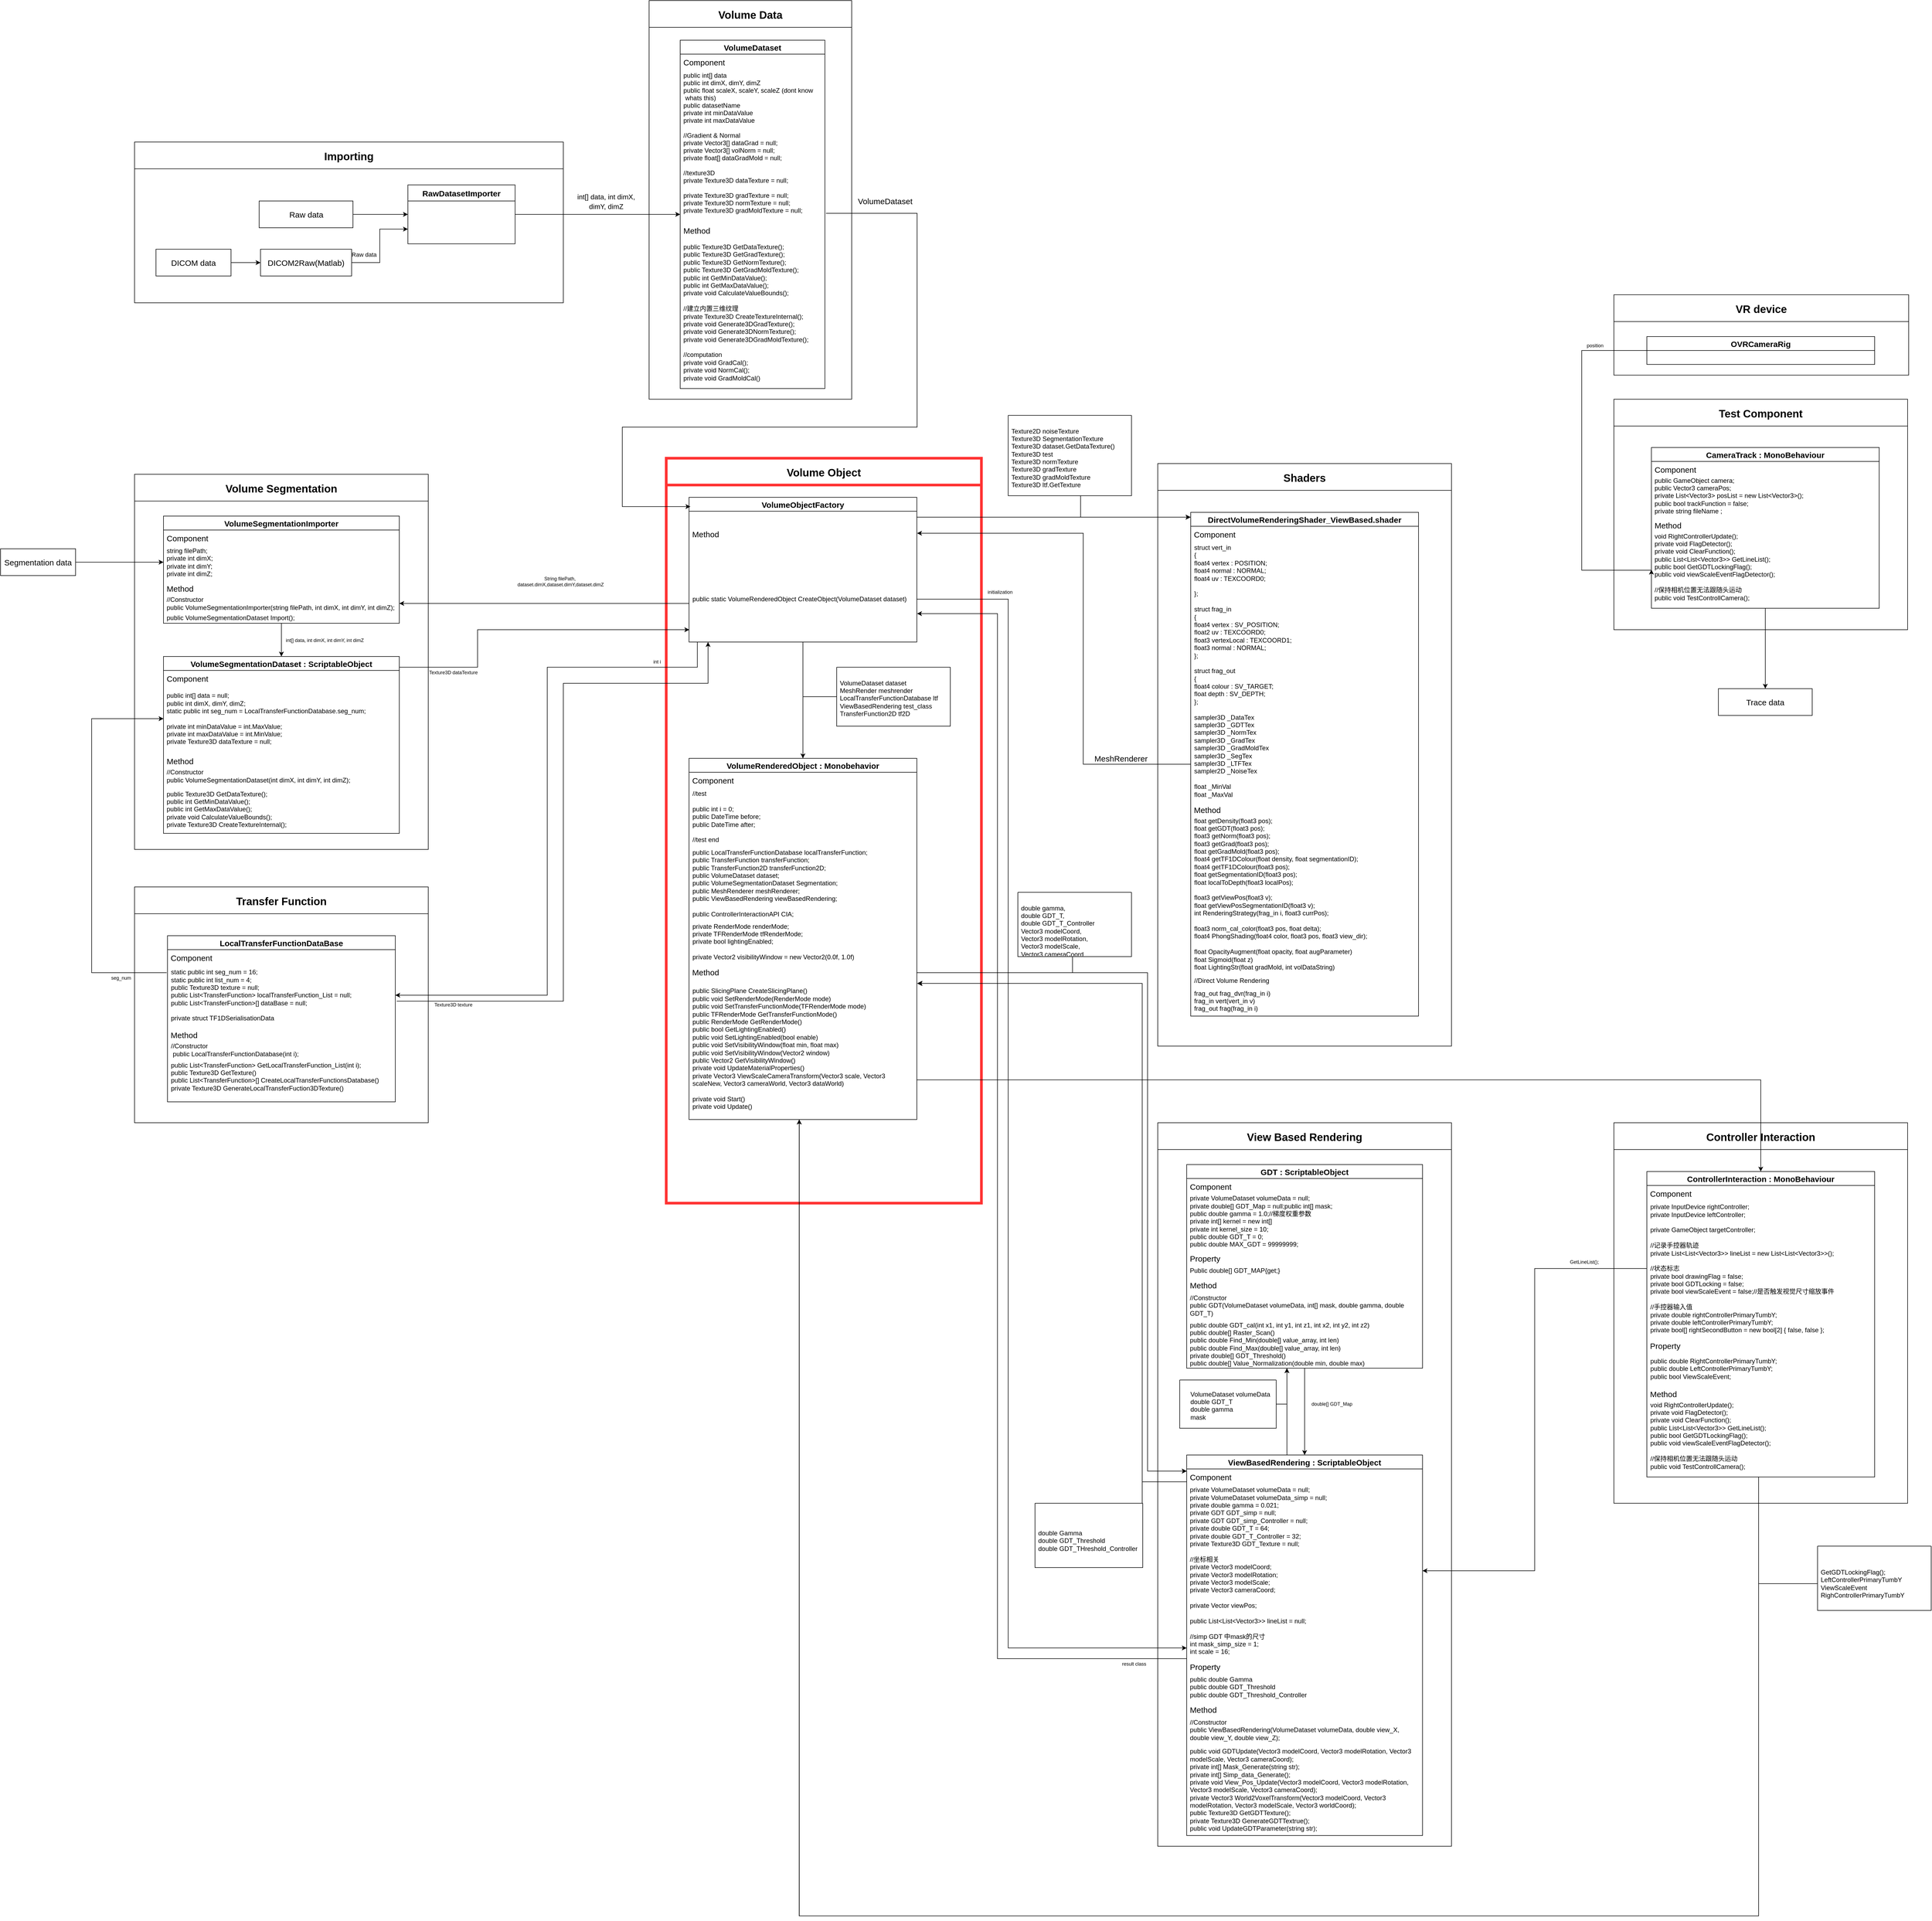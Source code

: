 <mxfile version="14.6.13" type="device"><diagram id="Kv6NbV7-FxEJukGTov97" name="第 1 页"><mxGraphModel dx="1318" dy="1386" grid="1" gridSize="10" guides="1" tooltips="1" connect="1" arrows="1" fold="1" page="0" pageScale="1" pageWidth="1169" pageHeight="1654" math="0" shadow="0"><root><mxCell id="0"/><mxCell id="1" parent="0"/><mxCell id="-_LZ_Ao3oF7oEZZMDfFb-31" style="edgeStyle=orthogonalEdgeStyle;rounded=0;orthogonalLoop=1;jettySize=auto;html=1;exitX=1;exitY=0.5;exitDx=0;exitDy=0;entryX=0;entryY=0.5;entryDx=0;entryDy=0;fontSize=15;" parent="1" source="-_LZ_Ao3oF7oEZZMDfFb-6" target="-_LZ_Ao3oF7oEZZMDfFb-16" edge="1"><mxGeometry relative="1" as="geometry"/></mxCell><mxCell id="-_LZ_Ao3oF7oEZZMDfFb-6" value="RawDatasetImporter" style="swimlane;fontSize=15;startSize=30;" parent="1" vertex="1"><mxGeometry x="1250" y="100" width="200" height="110" as="geometry"><mxRectangle x="1330" y="310" width="180" height="30" as="alternateBounds"/></mxGeometry></mxCell><mxCell id="-_LZ_Ao3oF7oEZZMDfFb-8" style="edgeStyle=orthogonalEdgeStyle;rounded=0;orthogonalLoop=1;jettySize=auto;html=1;entryX=0;entryY=0.75;entryDx=0;entryDy=0;fontSize=15;" parent="1" source="-_LZ_Ao3oF7oEZZMDfFb-7" target="-_LZ_Ao3oF7oEZZMDfFb-6" edge="1"><mxGeometry relative="1" as="geometry"/></mxCell><mxCell id="-_LZ_Ao3oF7oEZZMDfFb-14" value="Raw data" style="edgeLabel;html=1;align=center;verticalAlign=middle;resizable=0;points=[];fontSize=11;" parent="-_LZ_Ao3oF7oEZZMDfFb-8" vertex="1" connectable="0"><mxGeometry x="-0.545" y="-1" relative="1" as="geometry"><mxPoint x="-15" y="-16" as="offset"/></mxGeometry></mxCell><mxCell id="-_LZ_Ao3oF7oEZZMDfFb-7" value="DICOM2Raw(Matlab)" style="rounded=0;whiteSpace=wrap;html=1;fontSize=15;" parent="1" vertex="1"><mxGeometry x="975" y="220" width="170" height="50" as="geometry"/></mxCell><mxCell id="-_LZ_Ao3oF7oEZZMDfFb-10" style="edgeStyle=orthogonalEdgeStyle;rounded=0;orthogonalLoop=1;jettySize=auto;html=1;entryX=0;entryY=0.5;entryDx=0;entryDy=0;fontSize=15;" parent="1" source="-_LZ_Ao3oF7oEZZMDfFb-9" target="-_LZ_Ao3oF7oEZZMDfFb-6" edge="1"><mxGeometry relative="1" as="geometry"/></mxCell><mxCell id="-_LZ_Ao3oF7oEZZMDfFb-12" style="edgeStyle=orthogonalEdgeStyle;rounded=0;orthogonalLoop=1;jettySize=auto;html=1;entryX=0;entryY=0.5;entryDx=0;entryDy=0;fontSize=15;" parent="1" source="-_LZ_Ao3oF7oEZZMDfFb-11" target="-_LZ_Ao3oF7oEZZMDfFb-7" edge="1"><mxGeometry relative="1" as="geometry"/></mxCell><mxCell id="-_LZ_Ao3oF7oEZZMDfFb-11" value="DICOM data" style="rounded=0;whiteSpace=wrap;html=1;fontSize=15;" parent="1" vertex="1"><mxGeometry x="780" y="220" width="140" height="50" as="geometry"/></mxCell><mxCell id="-_LZ_Ao3oF7oEZZMDfFb-15" value="Importing" style="swimlane;fontSize=20;startSize=50;" parent="1" vertex="1"><mxGeometry x="740" y="20" width="800" height="300" as="geometry"/></mxCell><mxCell id="-_LZ_Ao3oF7oEZZMDfFb-9" value="Raw data" style="rounded=0;whiteSpace=wrap;html=1;fontSize=15;" parent="-_LZ_Ao3oF7oEZZMDfFb-15" vertex="1"><mxGeometry x="232.5" y="110" width="175" height="50" as="geometry"/></mxCell><mxCell id="-_LZ_Ao3oF7oEZZMDfFb-33" value="Volume Data" style="swimlane;fontSize=20;startSize=50;" parent="1" vertex="1"><mxGeometry x="1700" y="-244" width="378" height="744" as="geometry"><mxRectangle x="1732" y="170" width="150" height="50" as="alternateBounds"/></mxGeometry></mxCell><object label="VolumeDataset" aaa="aa" id="-_LZ_Ao3oF7oEZZMDfFb-16"><mxCell style="swimlane;fontStyle=1;childLayout=stackLayout;horizontal=1;startSize=26;horizontalStack=0;resizeParent=1;resizeParentMax=0;resizeLast=0;collapsible=1;marginBottom=0;fontSize=15;" parent="-_LZ_Ao3oF7oEZZMDfFb-33" vertex="1"><mxGeometry x="58" y="74" width="270" height="650" as="geometry"><mxRectangle x="1760" y="245" width="140" height="30" as="alternateBounds"/></mxGeometry></mxCell></object><mxCell id="-_LZ_Ao3oF7oEZZMDfFb-25" value="Component" style="text;strokeColor=none;fillColor=none;align=left;verticalAlign=top;spacingLeft=4;spacingRight=4;overflow=hidden;rotatable=0;points=[[0,0.5],[1,0.5]];portConstraint=eastwest;fontSize=15;" parent="-_LZ_Ao3oF7oEZZMDfFb-16" vertex="1"><mxGeometry y="26" width="270" height="26" as="geometry"/></mxCell><mxCell id="-_LZ_Ao3oF7oEZZMDfFb-17" value="public int[] data&#10;public int dimX, dimY, dimZ&#10;public float scaleX, scaleY, scaleZ (dont know&#10; whats this)&#10;public datasetName&#10;private int minDataValue&#10;private int maxDataValue&#10;&#10;//Gradient &amp; Normal&#10;private Vector3[] dataGrad = null;&#10;private Vector3[] volNorm = null;&#10;private float[] dataGradMold = null;&#10;&#10;//texture3D&#10;private Texture3D dataTexture = null;&#10;&#10;private Texture3D gradTexture = null;&#10;private Texture3D normTexture = null;&#10;private Texture3D gradMoldTexture = null;&#10;&#10;&#10;&#10;" style="text;strokeColor=none;fillColor=none;align=left;verticalAlign=top;spacingLeft=4;spacingRight=4;overflow=hidden;rotatable=0;points=[[0,0.5],[1,0.5]];portConstraint=eastwest;" parent="-_LZ_Ao3oF7oEZZMDfFb-16" vertex="1"><mxGeometry y="52" width="270" height="288" as="geometry"/></mxCell><mxCell id="he1mCKCcfIRSnZaiGom6-1" value="Method" style="text;strokeColor=none;fillColor=none;align=left;verticalAlign=top;spacingLeft=4;spacingRight=4;overflow=hidden;rotatable=0;points=[[0,0.5],[1,0.5]];portConstraint=eastwest;fontSize=15;" parent="-_LZ_Ao3oF7oEZZMDfFb-16" vertex="1"><mxGeometry y="340" width="270" height="26" as="geometry"/></mxCell><mxCell id="he1mCKCcfIRSnZaiGom6-2" value="public Texture3D GetDataTexture();&#10;public Texture3D GetGradTexture();&#10;public Texture3D GetNormTexture();&#10;public Texture3D GetGradMoldTexture();&#10;public int GetMinDataValue();&#10;public int GetMaxDataValue();&#10;private void CalculateValueBounds();&#10;&#10;//建立内置三维纹理&#10;private Texture3D CreateTextureInternal();&#10;private void Generate3DGradTexture();&#10;private void Generate3DNormTexture();&#10;private void Generate3DGradMoldTexture();&#10;&#10;//computation&#10;private void GradCal();&#10;private void NormCal();&#10;private void GradMoldCal()" style="text;strokeColor=none;fillColor=none;align=left;verticalAlign=middle;spacingLeft=4;spacingRight=4;overflow=hidden;rotatable=0;points=[[0,0.5],[1,0.5]];portConstraint=eastwest;whiteSpace=wrap;" parent="-_LZ_Ao3oF7oEZZMDfFb-16" vertex="1"><mxGeometry y="366" width="270" height="284" as="geometry"/></mxCell><mxCell id="-_LZ_Ao3oF7oEZZMDfFb-45" value="Volume Object" style="swimlane;fontSize=20;startSize=50;strokeColor=#FF3333;strokeWidth=5;" parent="1" vertex="1"><mxGeometry x="1732" y="610" width="588" height="1390" as="geometry"><mxRectangle x="1732" y="170" width="150" height="50" as="alternateBounds"/></mxGeometry></mxCell><mxCell id="-_LZ_Ao3oF7oEZZMDfFb-71" style="edgeStyle=orthogonalEdgeStyle;rounded=0;orthogonalLoop=1;jettySize=auto;html=1;entryX=0.5;entryY=0;entryDx=0;entryDy=0;fontSize=15;" parent="-_LZ_Ao3oF7oEZZMDfFb-45" source="-_LZ_Ao3oF7oEZZMDfFb-46" target="-_LZ_Ao3oF7oEZZMDfFb-59" edge="1"><mxGeometry relative="1" as="geometry"/></mxCell><object label="VolumeObjectFactory" aaa="aa" id="-_LZ_Ao3oF7oEZZMDfFb-46"><mxCell style="swimlane;fontStyle=1;childLayout=stackLayout;horizontal=1;startSize=26;horizontalStack=0;resizeParent=1;resizeParentMax=0;resizeLast=0;collapsible=1;marginBottom=0;fontSize=15;" parent="-_LZ_Ao3oF7oEZZMDfFb-45" vertex="1"><mxGeometry x="42.5" y="73" width="425" height="270" as="geometry"><mxRectangle x="30" y="73" width="290" height="30" as="alternateBounds"/></mxGeometry></mxCell></object><mxCell id="-_LZ_Ao3oF7oEZZMDfFb-47" value="Method" style="text;strokeColor=none;fillColor=none;align=left;verticalAlign=middle;spacingLeft=4;spacingRight=4;overflow=hidden;rotatable=0;points=[[0,0.5],[1,0.5]];portConstraint=eastwest;fontSize=15;" parent="-_LZ_Ao3oF7oEZZMDfFb-46" vertex="1"><mxGeometry y="26" width="425" height="84" as="geometry"/></mxCell><mxCell id="-_LZ_Ao3oF7oEZZMDfFb-48" value="public static VolumeRenderedObject CreateObject(VolumeDataset dataset)" style="text;strokeColor=none;fillColor=none;align=left;verticalAlign=middle;spacingLeft=4;spacingRight=4;overflow=hidden;rotatable=0;points=[[0,0.5],[1,0.5]];portConstraint=eastwest;whiteSpace=wrap;" parent="-_LZ_Ao3oF7oEZZMDfFb-46" vertex="1"><mxGeometry y="110" width="425" height="160" as="geometry"/></mxCell><object label="VolumeRenderedObject : Monobehavior" aaa="aa" id="-_LZ_Ao3oF7oEZZMDfFb-59"><mxCell style="swimlane;fontStyle=1;childLayout=stackLayout;horizontal=1;startSize=26;horizontalStack=0;resizeParent=1;resizeParentMax=0;resizeLast=0;collapsible=1;marginBottom=0;fontSize=15;" parent="-_LZ_Ao3oF7oEZZMDfFb-45" vertex="1"><mxGeometry x="42.5" y="560" width="425" height="674" as="geometry"><mxRectangle x="35" y="290" width="281" height="30" as="alternateBounds"/></mxGeometry></mxCell></object><mxCell id="-_LZ_Ao3oF7oEZZMDfFb-63" value="Component" style="text;strokeColor=none;fillColor=none;align=left;verticalAlign=top;spacingLeft=4;spacingRight=4;overflow=hidden;rotatable=0;points=[[0,0.5],[1,0.5]];portConstraint=eastwest;fontSize=15;" parent="-_LZ_Ao3oF7oEZZMDfFb-59" vertex="1"><mxGeometry y="26" width="425" height="26" as="geometry"/></mxCell><mxCell id="-_LZ_Ao3oF7oEZZMDfFb-64" value="//test" style="text;strokeColor=none;fillColor=none;align=left;verticalAlign=middle;spacingLeft=4;spacingRight=4;overflow=hidden;rotatable=0;points=[[0,0.5],[1,0.5]];portConstraint=eastwest;whiteSpace=wrap;" parent="-_LZ_Ao3oF7oEZZMDfFb-59" vertex="1"><mxGeometry y="52" width="425" height="28" as="geometry"/></mxCell><mxCell id="-_LZ_Ao3oF7oEZZMDfFb-65" value="public int i = 0;&#10;public DateTime before;&#10;public DateTime after;" style="text;strokeColor=none;fillColor=none;align=left;verticalAlign=middle;spacingLeft=4;spacingRight=4;overflow=hidden;rotatable=0;points=[[0,0.5],[1,0.5]];portConstraint=eastwest;whiteSpace=wrap;" parent="-_LZ_Ao3oF7oEZZMDfFb-59" vertex="1"><mxGeometry y="80" width="425" height="58" as="geometry"/></mxCell><mxCell id="-_LZ_Ao3oF7oEZZMDfFb-66" value="//test end" style="text;strokeColor=none;fillColor=none;align=left;verticalAlign=middle;spacingLeft=4;spacingRight=4;overflow=hidden;rotatable=0;points=[[0,0.5],[1,0.5]];portConstraint=eastwest;whiteSpace=wrap;" parent="-_LZ_Ao3oF7oEZZMDfFb-59" vertex="1"><mxGeometry y="138" width="425" height="28" as="geometry"/></mxCell><mxCell id="-_LZ_Ao3oF7oEZZMDfFb-67" value="public LocalTransferFunctionDatabase localTransferFunction;&#10;public TransferFunction transferFunction;&#10;public TransferFunction2D transferFunction2D;&#10;public VolumeDataset dataset;&#10;public VolumeSegmentationDataset Segmentation;&#10;public MeshRenderer meshRenderer;&#10;public ViewBasedRendering viewBasedRendering;&#10;&#10;public ControllerInteractionAPI CIA;" style="text;strokeColor=none;fillColor=none;align=left;verticalAlign=middle;spacingLeft=4;spacingRight=4;overflow=hidden;rotatable=0;points=[[0,0.5],[1,0.5]];portConstraint=eastwest;whiteSpace=wrap;" parent="-_LZ_Ao3oF7oEZZMDfFb-59" vertex="1"><mxGeometry y="166" width="425" height="134" as="geometry"/></mxCell><mxCell id="-_LZ_Ao3oF7oEZZMDfFb-70" value="private RenderMode renderMode;&#10;private TFRenderMode tfRenderMode;&#10;private bool lightingEnabled;&#10;&#10;private Vector2 visibilityWindow = new Vector2(0.0f, 1.0f)" style="text;strokeColor=none;fillColor=none;align=left;verticalAlign=middle;spacingLeft=4;spacingRight=4;overflow=hidden;rotatable=0;points=[[0,0.5],[1,0.5]];portConstraint=eastwest;whiteSpace=wrap;" parent="-_LZ_Ao3oF7oEZZMDfFb-59" vertex="1"><mxGeometry y="300" width="425" height="84" as="geometry"/></mxCell><mxCell id="-_LZ_Ao3oF7oEZZMDfFb-60" value="Method" style="text;strokeColor=none;fillColor=none;align=left;verticalAlign=top;spacingLeft=4;spacingRight=4;overflow=hidden;rotatable=0;points=[[0,0.5],[1,0.5]];portConstraint=eastwest;fontSize=15;" parent="-_LZ_Ao3oF7oEZZMDfFb-59" vertex="1"><mxGeometry y="384" width="425" height="26" as="geometry"/></mxCell><mxCell id="-_LZ_Ao3oF7oEZZMDfFb-61" value="public SlicingPlane CreateSlicingPlane()&#10;public void SetRenderMode(RenderMode mode)&#10;public void SetTransferFunctionMode(TFRenderMode mode)&#10;public TFRenderMode GetTransferFunctionMode()&#10;public RenderMode GetRenderMode()&#10;public bool GetLightingEnabled()&#10;public void SetLightingEnabled(bool enable)&#10;public void SetVisibilityWindow(float min, float max)&#10;public void SetVisibilityWindow(Vector2 window)&#10;public Vector2 GetVisibilityWindow()&#10;private void UpdateMaterialProperties()&#10;private Vector3 ViewScaleCameraTransform(Vector3 scale, Vector3 scaleNew, Vector3 cameraWorld, Vector3 dataWorld)&#10;&#10;private void Start()&#10;private void Update()" style="text;strokeColor=none;fillColor=none;align=left;verticalAlign=middle;spacingLeft=4;spacingRight=4;overflow=hidden;rotatable=0;points=[[0,0.5],[1,0.5]];portConstraint=eastwest;whiteSpace=wrap;" parent="-_LZ_Ao3oF7oEZZMDfFb-59" vertex="1"><mxGeometry y="410" width="425" height="264" as="geometry"/></mxCell><mxCell id="-_LZ_Ao3oF7oEZZMDfFb-79" style="edgeStyle=orthogonalEdgeStyle;rounded=0;orthogonalLoop=1;jettySize=auto;html=1;exitX=0;exitY=0.5;exitDx=0;exitDy=0;entryX=0.5;entryY=0;entryDx=0;entryDy=0;fontSize=15;endArrow=none;endFill=0;" parent="-_LZ_Ao3oF7oEZZMDfFb-45" source="-_LZ_Ao3oF7oEZZMDfFb-78" target="-_LZ_Ao3oF7oEZZMDfFb-59" edge="1"><mxGeometry relative="1" as="geometry"/></mxCell><mxCell id="-_LZ_Ao3oF7oEZZMDfFb-78" value="" style="swimlane;startSize=0;fontSize=15;html=0;" parent="-_LZ_Ao3oF7oEZZMDfFb-45" vertex="1"><mxGeometry x="318" y="390" width="212" height="110" as="geometry"><mxRectangle x="318" y="250" width="50" height="40" as="alternateBounds"/></mxGeometry></mxCell><mxCell id="-_LZ_Ao3oF7oEZZMDfFb-80" value="VolumeDataset dataset&#10;MeshRender meshrender&#10;LocalTransferFunctionDatabase ltf&#10;ViewBasedRendering test_class&#10;TransferFunction2D tf2D&#10;" style="text;strokeColor=none;fillColor=none;align=left;verticalAlign=middle;spacingLeft=4;spacingRight=4;overflow=hidden;rotatable=0;points=[[0,0.5],[1,0.5]];portConstraint=eastwest;whiteSpace=wrap;" parent="-_LZ_Ao3oF7oEZZMDfFb-78" vertex="1"><mxGeometry y="20" width="400" height="80" as="geometry"/></mxCell><mxCell id="-_LZ_Ao3oF7oEZZMDfFb-56" value="&lt;font style=&quot;font-size: 13px&quot;&gt;int[] data, int dimX, dimY, dimZ&lt;/font&gt;" style="text;html=1;strokeColor=none;fillColor=none;align=center;verticalAlign=middle;whiteSpace=wrap;rounded=0;fontSize=15;" parent="1" vertex="1"><mxGeometry x="1550" y="120" width="140" height="20" as="geometry"/></mxCell><mxCell id="-_LZ_Ao3oF7oEZZMDfFb-57" style="edgeStyle=orthogonalEdgeStyle;rounded=0;orthogonalLoop=1;jettySize=auto;html=1;exitX=1;exitY=0.5;exitDx=0;exitDy=0;entryX=0.006;entryY=0.064;entryDx=0;entryDy=0;fontSize=15;entryPerimeter=0;" parent="1" target="-_LZ_Ao3oF7oEZZMDfFb-46" edge="1"><mxGeometry relative="1" as="geometry"><Array as="points"><mxPoint x="2200" y="153"/><mxPoint x="2200" y="552"/><mxPoint x="1650" y="552"/><mxPoint x="1650" y="700"/></Array><mxPoint x="2030" y="153" as="sourcePoint"/></mxGeometry></mxCell><mxCell id="-_LZ_Ao3oF7oEZZMDfFb-58" value="VolumeDataset" style="edgeLabel;html=1;align=center;verticalAlign=middle;resizable=0;points=[];fontSize=15;" parent="-_LZ_Ao3oF7oEZZMDfFb-57" vertex="1" connectable="0"><mxGeometry x="-0.855" y="-5" relative="1" as="geometry"><mxPoint x="9" y="-28" as="offset"/></mxGeometry></mxCell><mxCell id="-_LZ_Ao3oF7oEZZMDfFb-100" value="Shaders" style="swimlane;fontSize=20;startSize=50;" parent="1" vertex="1"><mxGeometry x="2649" y="620" width="548" height="1087" as="geometry"><mxRectangle x="1732" y="170" width="150" height="50" as="alternateBounds"/></mxGeometry></mxCell><object label="DirectVolumeRenderingShader_ViewBased.shader" aaa="aa" id="-_LZ_Ao3oF7oEZZMDfFb-105"><mxCell style="swimlane;fontStyle=1;childLayout=stackLayout;horizontal=1;startSize=26;horizontalStack=0;resizeParent=1;resizeParentMax=0;resizeLast=0;collapsible=1;marginBottom=0;fontSize=15;" parent="-_LZ_Ao3oF7oEZZMDfFb-100" vertex="1"><mxGeometry x="61.5" y="91" width="425" height="940" as="geometry"><mxRectangle x="35" y="290" width="281" height="30" as="alternateBounds"/></mxGeometry></mxCell></object><mxCell id="-_LZ_Ao3oF7oEZZMDfFb-106" value="Component" style="text;strokeColor=none;fillColor=none;align=left;verticalAlign=top;spacingLeft=4;spacingRight=4;overflow=hidden;rotatable=0;points=[[0,0.5],[1,0.5]];portConstraint=eastwest;fontSize=15;" parent="-_LZ_Ao3oF7oEZZMDfFb-105" vertex="1"><mxGeometry y="26" width="425" height="26" as="geometry"/></mxCell><mxCell id="-_LZ_Ao3oF7oEZZMDfFb-108" value="struct vert_in&#10;&#9;&#9;&#9;{&#10;&#9;&#9;&#9;&#9;float4 vertex : POSITION;&#10;&#9;&#9;&#9;&#9;float4 normal : NORMAL;&#10;&#9;&#9;&#9;&#9;float4 uv : TEXCOORD0;&#10;&#9;&#9;&#9;&#9;&#10;&#9;&#9;&#9;};&#10;&#10;&#9;&#9;&#9;struct frag_in&#10;&#9;&#9;&#9;{&#10;&#9;&#9;&#9;&#9;float4 vertex : SV_POSITION;&#10;&#9;&#9;&#9;&#9;float2 uv : TEXCOORD0;&#10;&#9;&#9;&#9;&#9;float3 vertexLocal : TEXCOORD1;&#10;&#9;&#9;&#9;&#9;float3 normal : NORMAL;&#10;&#9;&#9;&#9;};&#10;&#10;&#9;&#9;&#9;struct frag_out&#10;&#9;&#9;&#9;{&#10;&#9;&#9;&#9;&#9;float4 colour : SV_TARGET;&#10;&#9;&#9;&#9;&#9;float depth : SV_DEPTH;&#10;&#9;&#9;&#9;};&#10;&#10;sampler3D _DataTex&#10;sampler3D _GDTTex&#10;sampler3D _NormTex&#10;sampler3D _GradTex&#10;sampler3D _GradMoldTex&#10;sampler3D _SegTex&#10;sampler3D _LTFTex&#10;sampler2D _NoiseTex&#10;&#10;float _MinVal&#10;float _MaxVal" style="text;strokeColor=none;fillColor=none;align=left;verticalAlign=middle;spacingLeft=4;spacingRight=4;overflow=hidden;rotatable=0;points=[[0,0.5],[1,0.5]];portConstraint=eastwest;whiteSpace=wrap;" parent="-_LZ_Ao3oF7oEZZMDfFb-105" vertex="1"><mxGeometry y="52" width="425" height="488" as="geometry"/></mxCell><mxCell id="-_LZ_Ao3oF7oEZZMDfFb-114" value="Method" style="text;strokeColor=none;fillColor=none;align=left;verticalAlign=top;spacingLeft=4;spacingRight=4;overflow=hidden;rotatable=0;points=[[0,0.5],[1,0.5]];portConstraint=eastwest;fontSize=15;" parent="-_LZ_Ao3oF7oEZZMDfFb-105" vertex="1"><mxGeometry y="540" width="425" height="26" as="geometry"/></mxCell><mxCell id="-_LZ_Ao3oF7oEZZMDfFb-115" value="float getDensity(float3 pos);&#10;&#9;&#9;&#9;float getGDT(float3 pos);&#10;&#9;&#9;&#9;float3 getNorm(float3 pos);&#10;&#9;&#9;&#9;float3 getGrad(float3 pos);&#10;&#9;&#9;&#9;float getGradMold(float3 pos);&#10;&#9;&#9;&#9;float4 getTF1DColour(float density, float segmentationID);&#10;&#9;&#9;&#9;float4 getTF1DColour(float3 pos);&#10;&#9;&#9;&#9;float getSegmentationID(float3 pos);&#10;&#9;&#9;&#9;float localToDepth(float3 localPos);&#10;&#10;float3 getViewPos(float3 v);&#10;&#9;&#9;&#9;float getViewPosSegmentationID(float3 v);&#10;&#9;&#9;&#9;int RenderingStrategy(frag_in i, float3 currPos);&#10;&#10;float3 norm_cal_color(float3 pos, float delta);&#10;&#9;&#9;&#9;float4 PhongShading(float4 color, float3 pos, float3 view_dir);&#10;&#10;float OpacityAugment(float opacity, float augParameter)&#10;float Sigmoid(float z)&#10;float LightingStr(float gradMold, int volDataString)&#10;&#10;" style="text;strokeColor=none;fillColor=none;align=left;verticalAlign=middle;spacingLeft=4;spacingRight=4;overflow=hidden;rotatable=0;points=[[0,0.5],[1,0.5]];portConstraint=eastwest;whiteSpace=wrap;" parent="-_LZ_Ao3oF7oEZZMDfFb-105" vertex="1"><mxGeometry y="566" width="425" height="294" as="geometry"/></mxCell><mxCell id="-_LZ_Ao3oF7oEZZMDfFb-119" value="//Direct Volume Rendering" style="text;strokeColor=none;fillColor=none;align=left;verticalAlign=middle;spacingLeft=4;spacingRight=4;overflow=hidden;rotatable=0;points=[[0,0.5],[1,0.5]];portConstraint=eastwest;whiteSpace=wrap;" parent="-_LZ_Ao3oF7oEZZMDfFb-105" vertex="1"><mxGeometry y="860" width="425" height="28" as="geometry"/></mxCell><mxCell id="-_LZ_Ao3oF7oEZZMDfFb-121" value="frag_out frag_dvr(frag_in i)&#10;frag_in vert(vert_in v)&#10;frag_out frag(frag_in i)&#10;" style="text;strokeColor=none;fillColor=none;align=left;verticalAlign=middle;spacingLeft=4;spacingRight=4;overflow=hidden;rotatable=0;points=[[0,0.5],[1,0.5]];portConstraint=eastwest;whiteSpace=wrap;" parent="-_LZ_Ao3oF7oEZZMDfFb-105" vertex="1"><mxGeometry y="888" width="425" height="52" as="geometry"/></mxCell><mxCell id="-_LZ_Ao3oF7oEZZMDfFb-124" style="edgeStyle=orthogonalEdgeStyle;rounded=0;orthogonalLoop=1;jettySize=auto;html=1;exitX=1;exitY=0.5;exitDx=0;exitDy=0;fontSize=15;endArrow=classic;endFill=1;" parent="1" source="-_LZ_Ao3oF7oEZZMDfFb-47" target="-_LZ_Ao3oF7oEZZMDfFb-105" edge="1"><mxGeometry relative="1" as="geometry"><Array as="points"><mxPoint x="2199" y="720"/></Array></mxGeometry></mxCell><mxCell id="-_LZ_Ao3oF7oEZZMDfFb-131" style="edgeStyle=orthogonalEdgeStyle;rounded=0;orthogonalLoop=1;jettySize=auto;html=1;exitX=0.5;exitY=1;exitDx=0;exitDy=0;fontSize=15;endArrow=classic;endFill=1;" parent="1" source="-_LZ_Ao3oF7oEZZMDfFb-125" edge="1"><mxGeometry relative="1" as="geometry"><mxPoint x="2710" y="720" as="targetPoint"/><Array as="points"><mxPoint x="2505" y="720"/></Array></mxGeometry></mxCell><mxCell id="-_LZ_Ao3oF7oEZZMDfFb-125" value="" style="swimlane;startSize=0;fontSize=15;html=0;" parent="1" vertex="1"><mxGeometry x="2370" y="530" width="230" height="150" as="geometry"><mxRectangle x="318" y="250" width="50" height="40" as="alternateBounds"/></mxGeometry></mxCell><mxCell id="-_LZ_Ao3oF7oEZZMDfFb-126" value="Texture2D noiseTexture&#10;Texture3D SegmentationTexture&#10;Texture3D dataset.GetDataTexture()&#10;Texture3D test&#10;Texture3D normTexture&#10;Texture3D gradTexture&#10;Texture3D gradMoldTexture&#10;Texture3D ltf.GetTexture&#10;" style="text;strokeColor=none;fillColor=none;align=left;verticalAlign=middle;spacingLeft=4;spacingRight=4;overflow=hidden;rotatable=0;points=[[0,0.5],[1,0.5]];portConstraint=eastwest;whiteSpace=wrap;" parent="-_LZ_Ao3oF7oEZZMDfFb-125" vertex="1"><mxGeometry y="20" width="230" height="120" as="geometry"/></mxCell><mxCell id="-_LZ_Ao3oF7oEZZMDfFb-132" style="edgeStyle=orthogonalEdgeStyle;rounded=0;orthogonalLoop=1;jettySize=auto;html=1;fontSize=15;endArrow=classic;endFill=1;" parent="1" source="-_LZ_Ao3oF7oEZZMDfFb-105" edge="1"><mxGeometry relative="1" as="geometry"><mxPoint x="2200" y="750" as="targetPoint"/><Array as="points"><mxPoint x="2510" y="1181"/><mxPoint x="2510" y="750"/><mxPoint x="2200" y="750"/></Array></mxGeometry></mxCell><mxCell id="-_LZ_Ao3oF7oEZZMDfFb-133" value="MeshRenderer" style="edgeLabel;html=1;align=center;verticalAlign=middle;resizable=0;points=[];fontSize=15;" parent="-_LZ_Ao3oF7oEZZMDfFb-132" vertex="1" connectable="0"><mxGeometry x="-0.702" y="-1" relative="1" as="geometry"><mxPoint x="10" y="-10" as="offset"/></mxGeometry></mxCell><mxCell id="-_LZ_Ao3oF7oEZZMDfFb-152" value="Volume Segmentation" style="swimlane;fontSize=20;startSize=50;" parent="1" vertex="1"><mxGeometry x="740" y="640" width="548" height="700" as="geometry"><mxRectangle x="1732" y="170" width="150" height="50" as="alternateBounds"/></mxGeometry></mxCell><mxCell id="-_LZ_Ao3oF7oEZZMDfFb-169" style="edgeStyle=orthogonalEdgeStyle;rounded=0;orthogonalLoop=1;jettySize=auto;html=1;entryX=0.5;entryY=0;entryDx=0;entryDy=0;fontSize=9;endArrow=classic;endFill=1;" parent="-_LZ_Ao3oF7oEZZMDfFb-152" source="-_LZ_Ao3oF7oEZZMDfFb-153" target="-_LZ_Ao3oF7oEZZMDfFb-160" edge="1"><mxGeometry relative="1" as="geometry"/></mxCell><object label="VolumeSegmentationImporter" aaa="aa" id="-_LZ_Ao3oF7oEZZMDfFb-153"><mxCell style="swimlane;fontStyle=1;childLayout=stackLayout;horizontal=1;startSize=26;horizontalStack=0;resizeParent=1;resizeParentMax=0;resizeLast=0;collapsible=1;marginBottom=0;fontSize=15;" parent="-_LZ_Ao3oF7oEZZMDfFb-152" vertex="1"><mxGeometry x="54" y="78" width="440" height="200" as="geometry"><mxRectangle x="35" y="290" width="281" height="30" as="alternateBounds"/></mxGeometry></mxCell></object><mxCell id="-_LZ_Ao3oF7oEZZMDfFb-154" value="Component" style="text;strokeColor=none;fillColor=none;align=left;verticalAlign=top;spacingLeft=4;spacingRight=4;overflow=hidden;rotatable=0;points=[[0,0.5],[1,0.5]];portConstraint=eastwest;fontSize=15;" parent="-_LZ_Ao3oF7oEZZMDfFb-153" vertex="1"><mxGeometry y="26" width="440" height="26" as="geometry"/></mxCell><mxCell id="-_LZ_Ao3oF7oEZZMDfFb-155" value="string filePath;&#10;private int dimX;&#10;private int dimY;&#10;private int dimZ;" style="text;strokeColor=none;fillColor=none;align=left;verticalAlign=middle;spacingLeft=4;spacingRight=4;overflow=hidden;rotatable=0;points=[[0,0.5],[1,0.5]];portConstraint=eastwest;whiteSpace=wrap;" parent="-_LZ_Ao3oF7oEZZMDfFb-153" vertex="1"><mxGeometry y="52" width="440" height="68" as="geometry"/></mxCell><mxCell id="-_LZ_Ao3oF7oEZZMDfFb-156" value="Method" style="text;strokeColor=none;fillColor=none;align=left;verticalAlign=top;spacingLeft=4;spacingRight=4;overflow=hidden;rotatable=0;points=[[0,0.5],[1,0.5]];portConstraint=eastwest;fontSize=15;" parent="-_LZ_Ao3oF7oEZZMDfFb-153" vertex="1"><mxGeometry y="120" width="440" height="26" as="geometry"/></mxCell><mxCell id="-_LZ_Ao3oF7oEZZMDfFb-157" value="//Constructor&#10;public VolumeSegmentationImporter(string filePath, int dimX, int dimY, int dimZ);" style="text;strokeColor=none;fillColor=none;align=left;verticalAlign=middle;spacingLeft=4;spacingRight=4;overflow=hidden;rotatable=0;points=[[0,0.5],[1,0.5]];portConstraint=eastwest;whiteSpace=wrap;" parent="-_LZ_Ao3oF7oEZZMDfFb-153" vertex="1"><mxGeometry y="146" width="440" height="34" as="geometry"/></mxCell><mxCell id="-_LZ_Ao3oF7oEZZMDfFb-159" value="public VolumeSegmentationDataset Import();" style="text;strokeColor=none;fillColor=none;align=left;verticalAlign=middle;spacingLeft=4;spacingRight=4;overflow=hidden;rotatable=0;points=[[0,0.5],[1,0.5]];portConstraint=eastwest;whiteSpace=wrap;" parent="-_LZ_Ao3oF7oEZZMDfFb-153" vertex="1"><mxGeometry y="180" width="440" height="20" as="geometry"/></mxCell><object label="VolumeSegmentationDataset : ScriptableObject" aaa="aa" id="-_LZ_Ao3oF7oEZZMDfFb-160"><mxCell style="swimlane;fontStyle=1;childLayout=stackLayout;horizontal=1;startSize=26;horizontalStack=0;resizeParent=1;resizeParentMax=0;resizeLast=0;collapsible=1;marginBottom=0;fontSize=15;" parent="-_LZ_Ao3oF7oEZZMDfFb-152" vertex="1"><mxGeometry x="54" y="340" width="440" height="330" as="geometry"><mxRectangle x="35" y="290" width="281" height="30" as="alternateBounds"/></mxGeometry></mxCell></object><mxCell id="-_LZ_Ao3oF7oEZZMDfFb-161" value="Component" style="text;strokeColor=none;fillColor=none;align=left;verticalAlign=top;spacingLeft=4;spacingRight=4;overflow=hidden;rotatable=0;points=[[0,0.5],[1,0.5]];portConstraint=eastwest;fontSize=15;" parent="-_LZ_Ao3oF7oEZZMDfFb-160" vertex="1"><mxGeometry y="26" width="440" height="26" as="geometry"/></mxCell><mxCell id="-_LZ_Ao3oF7oEZZMDfFb-162" value="public int[] data = null;&#10;public int dimX, dimY, dimZ;&#10;static public int seg_num = LocalTransferFunctionDatabase.seg_num;&#10;&#10;private int minDataValue = int.MaxValue;&#10;private int maxDataValue = int.MinValue;&#10;private Texture3D dataTexture = null;" style="text;strokeColor=none;fillColor=none;align=left;verticalAlign=middle;spacingLeft=4;spacingRight=4;overflow=hidden;rotatable=0;points=[[0,0.5],[1,0.5]];portConstraint=eastwest;whiteSpace=wrap;" parent="-_LZ_Ao3oF7oEZZMDfFb-160" vertex="1"><mxGeometry y="52" width="440" height="128" as="geometry"/></mxCell><mxCell id="-_LZ_Ao3oF7oEZZMDfFb-163" value="Method" style="text;strokeColor=none;fillColor=none;align=left;verticalAlign=top;spacingLeft=4;spacingRight=4;overflow=hidden;rotatable=0;points=[[0,0.5],[1,0.5]];portConstraint=eastwest;fontSize=15;" parent="-_LZ_Ao3oF7oEZZMDfFb-160" vertex="1"><mxGeometry y="180" width="440" height="26" as="geometry"/></mxCell><mxCell id="-_LZ_Ao3oF7oEZZMDfFb-164" value="//Constructor&#10;public VolumeSegmentationDataset(int dimX, int dimY, int dimZ);" style="text;strokeColor=none;fillColor=none;align=left;verticalAlign=middle;spacingLeft=4;spacingRight=4;overflow=hidden;rotatable=0;points=[[0,0.5],[1,0.5]];portConstraint=eastwest;whiteSpace=wrap;" parent="-_LZ_Ao3oF7oEZZMDfFb-160" vertex="1"><mxGeometry y="206" width="440" height="34" as="geometry"/></mxCell><mxCell id="-_LZ_Ao3oF7oEZZMDfFb-165" value="public Texture3D GetDataTexture();&#10;public int GetMinDataValue();&#10;public int GetMaxDataValue();&#10;private void CalculateValueBounds();&#10;private Texture3D CreateTextureInternal();" style="text;strokeColor=none;fillColor=none;align=left;verticalAlign=middle;spacingLeft=4;spacingRight=4;overflow=hidden;rotatable=0;points=[[0,0.5],[1,0.5]];portConstraint=eastwest;whiteSpace=wrap;" parent="-_LZ_Ao3oF7oEZZMDfFb-160" vertex="1"><mxGeometry y="240" width="440" height="90" as="geometry"/></mxCell><mxCell id="-_LZ_Ao3oF7oEZZMDfFb-170" value="int[] data, int dimX, int dimY, int dimZ" style="text;html=1;strokeColor=none;fillColor=none;align=center;verticalAlign=middle;whiteSpace=wrap;rounded=0;fontSize=9;" parent="-_LZ_Ao3oF7oEZZMDfFb-152" vertex="1"><mxGeometry x="270" y="290" width="170" height="40" as="geometry"/></mxCell><mxCell id="-_LZ_Ao3oF7oEZZMDfFb-167" value="String filePath,&amp;nbsp;&lt;br&gt;dataset.dimX,dataset.dimY,dataset.dimZ" style="text;html=1;strokeColor=none;fillColor=none;align=center;verticalAlign=middle;whiteSpace=wrap;rounded=0;fontSize=9;" parent="1" vertex="1"><mxGeometry x="1450" y="820" width="170" height="40" as="geometry"/></mxCell><mxCell id="-_LZ_Ao3oF7oEZZMDfFb-172" style="edgeStyle=orthogonalEdgeStyle;rounded=0;orthogonalLoop=1;jettySize=auto;html=1;exitX=1;exitY=0.5;exitDx=0;exitDy=0;fontSize=9;endArrow=classic;endFill=1;" parent="1" source="-_LZ_Ao3oF7oEZZMDfFb-163" edge="1"><mxGeometry relative="1" as="geometry"><mxPoint x="1775" y="930" as="targetPoint"/><Array as="points"><mxPoint x="1234" y="1000"/><mxPoint x="1380" y="1000"/><mxPoint x="1380" y="930"/></Array></mxGeometry></mxCell><mxCell id="-_LZ_Ao3oF7oEZZMDfFb-173" value="Texture3D dataTexture" style="text;html=1;strokeColor=none;fillColor=none;align=center;verticalAlign=middle;whiteSpace=wrap;rounded=0;fontSize=9;" parent="1" vertex="1"><mxGeometry x="1250" y="990" width="170" height="40" as="geometry"/></mxCell><mxCell id="-_LZ_Ao3oF7oEZZMDfFb-174" value="Transfer Function" style="swimlane;fontSize=20;startSize=50;" parent="1" vertex="1"><mxGeometry x="740" y="1410" width="548" height="440" as="geometry"><mxRectangle x="1732" y="170" width="150" height="50" as="alternateBounds"/></mxGeometry></mxCell><object label="LocalTransferFunctionDataBase" aaa="aa" id="-_LZ_Ao3oF7oEZZMDfFb-175"><mxCell style="swimlane;fontStyle=1;childLayout=stackLayout;horizontal=1;startSize=26;horizontalStack=0;resizeParent=1;resizeParentMax=0;resizeLast=0;collapsible=1;marginBottom=0;fontSize=15;" parent="-_LZ_Ao3oF7oEZZMDfFb-174" vertex="1"><mxGeometry x="61.5" y="91" width="425" height="310" as="geometry"><mxRectangle x="35" y="290" width="281" height="30" as="alternateBounds"/></mxGeometry></mxCell></object><mxCell id="-_LZ_Ao3oF7oEZZMDfFb-176" value="Component" style="text;strokeColor=none;fillColor=none;align=left;verticalAlign=top;spacingLeft=4;spacingRight=4;overflow=hidden;rotatable=0;points=[[0,0.5],[1,0.5]];portConstraint=eastwest;fontSize=15;" parent="-_LZ_Ao3oF7oEZZMDfFb-175" vertex="1"><mxGeometry y="26" width="425" height="26" as="geometry"/></mxCell><mxCell id="-_LZ_Ao3oF7oEZZMDfFb-177" value="static public int seg_num = 16;&#10;static public int list_num = 4;&#10;public Texture3D texture = null;&#10;public List&lt;TransferFunction&gt; localTransferFunction_List = null;&#10;public List&lt;TransferFunction&gt;[] dataBase = null;&#10;&#10;private struct TF1DSerialisationData" style="text;strokeColor=none;fillColor=none;align=left;verticalAlign=middle;spacingLeft=4;spacingRight=4;overflow=hidden;rotatable=0;points=[[0,0.5],[1,0.5]];portConstraint=eastwest;whiteSpace=wrap;" parent="-_LZ_Ao3oF7oEZZMDfFb-175" vertex="1"><mxGeometry y="52" width="425" height="118" as="geometry"/></mxCell><mxCell id="-_LZ_Ao3oF7oEZZMDfFb-178" value="Method" style="text;strokeColor=none;fillColor=none;align=left;verticalAlign=top;spacingLeft=4;spacingRight=4;overflow=hidden;rotatable=0;points=[[0,0.5],[1,0.5]];portConstraint=eastwest;fontSize=15;" parent="-_LZ_Ao3oF7oEZZMDfFb-175" vertex="1"><mxGeometry y="170" width="425" height="26" as="geometry"/></mxCell><mxCell id="-_LZ_Ao3oF7oEZZMDfFb-179" value="//Constructor&#10; public LocalTransferFunctionDatabase(int i);" style="text;strokeColor=none;fillColor=none;align=left;verticalAlign=middle;spacingLeft=4;spacingRight=4;overflow=hidden;rotatable=0;points=[[0,0.5],[1,0.5]];portConstraint=eastwest;whiteSpace=wrap;" parent="-_LZ_Ao3oF7oEZZMDfFb-175" vertex="1"><mxGeometry y="196" width="425" height="34" as="geometry"/></mxCell><mxCell id="-_LZ_Ao3oF7oEZZMDfFb-181" value="public List&lt;TransferFunction&gt; GetLocalTransferFunction_List(int i);&#10;public Texture3D GetTexture()&#10;public List&lt;TransferFunction&gt;[] CreateLocalTransferFunctionsDatabase()&#10;private Texture3D GenerateLocalTransferFuction3DTexture()&#10;" style="text;strokeColor=none;fillColor=none;align=left;verticalAlign=middle;spacingLeft=4;spacingRight=4;overflow=hidden;rotatable=0;points=[[0,0.5],[1,0.5]];portConstraint=eastwest;whiteSpace=wrap;" parent="-_LZ_Ao3oF7oEZZMDfFb-175" vertex="1"><mxGeometry y="230" width="425" height="80" as="geometry"/></mxCell><mxCell id="-_LZ_Ao3oF7oEZZMDfFb-184" style="edgeStyle=orthogonalEdgeStyle;rounded=0;orthogonalLoop=1;jettySize=auto;html=1;entryX=0;entryY=0.5;entryDx=0;entryDy=0;fontSize=9;endArrow=classic;endFill=1;" parent="1" source="-_LZ_Ao3oF7oEZZMDfFb-182" target="-_LZ_Ao3oF7oEZZMDfFb-155" edge="1"><mxGeometry relative="1" as="geometry"/></mxCell><mxCell id="-_LZ_Ao3oF7oEZZMDfFb-182" value="Segmentation data" style="rounded=0;whiteSpace=wrap;html=1;fontSize=15;" parent="1" vertex="1"><mxGeometry x="490" y="779" width="140" height="50" as="geometry"/></mxCell><mxCell id="-_LZ_Ao3oF7oEZZMDfFb-188" style="edgeStyle=orthogonalEdgeStyle;rounded=0;orthogonalLoop=1;jettySize=auto;html=1;exitX=1;exitY=0.25;exitDx=0;exitDy=0;entryX=0;entryY=0.5;entryDx=0;entryDy=0;fontSize=9;endArrow=classic;endFill=1;" parent="1" source="-_LZ_Ao3oF7oEZZMDfFb-189" target="-_LZ_Ao3oF7oEZZMDfFb-162" edge="1"><mxGeometry relative="1" as="geometry"><Array as="points"><mxPoint x="660" y="1570"/><mxPoint x="660" y="1096"/></Array></mxGeometry></mxCell><mxCell id="-_LZ_Ao3oF7oEZZMDfFb-189" value="seg_num" style="text;html=1;strokeColor=none;fillColor=none;align=center;verticalAlign=middle;whiteSpace=wrap;rounded=0;fontSize=9;" parent="1" vertex="1"><mxGeometry x="630" y="1560" width="170" height="40" as="geometry"/></mxCell><mxCell id="-_LZ_Ao3oF7oEZZMDfFb-191" style="edgeStyle=orthogonalEdgeStyle;rounded=0;orthogonalLoop=1;jettySize=auto;html=1;entryX=1;entryY=0.5;entryDx=0;entryDy=0;fontSize=9;endArrow=classic;endFill=1;" parent="1" source="-_LZ_Ao3oF7oEZZMDfFb-46" target="-_LZ_Ao3oF7oEZZMDfFb-177" edge="1"><mxGeometry relative="1" as="geometry"><Array as="points"><mxPoint x="1790" y="1000"/><mxPoint x="1510" y="1000"/><mxPoint x="1510" y="1612"/></Array></mxGeometry></mxCell><mxCell id="-_LZ_Ao3oF7oEZZMDfFb-192" value="int i" style="text;html=1;strokeColor=none;fillColor=none;align=center;verticalAlign=middle;whiteSpace=wrap;rounded=0;fontSize=9;" parent="1" vertex="1"><mxGeometry x="1630" y="970" width="170" height="40" as="geometry"/></mxCell><mxCell id="-_LZ_Ao3oF7oEZZMDfFb-193" style="edgeStyle=orthogonalEdgeStyle;rounded=0;orthogonalLoop=1;jettySize=auto;html=1;exitX=1.006;exitY=0.594;exitDx=0;exitDy=0;fontSize=9;endArrow=classic;endFill=1;exitPerimeter=0;" parent="1" source="-_LZ_Ao3oF7oEZZMDfFb-177" target="-_LZ_Ao3oF7oEZZMDfFb-48" edge="1"><mxGeometry relative="1" as="geometry"><Array as="points"><mxPoint x="1540" y="1623"/><mxPoint x="1540" y="1030"/><mxPoint x="1810" y="1030"/></Array></mxGeometry></mxCell><mxCell id="-_LZ_Ao3oF7oEZZMDfFb-194" value="Texture3D texture" style="text;html=1;strokeColor=none;fillColor=none;align=center;verticalAlign=middle;whiteSpace=wrap;rounded=0;fontSize=9;" parent="1" vertex="1"><mxGeometry x="1250" y="1610" width="170" height="40" as="geometry"/></mxCell><mxCell id="-_LZ_Ao3oF7oEZZMDfFb-195" value="View Based Rendering" style="swimlane;fontSize=20;startSize=50;" parent="1" vertex="1"><mxGeometry x="2649" y="1850" width="548" height="1350" as="geometry"><mxRectangle x="1732" y="170" width="150" height="50" as="alternateBounds"/></mxGeometry></mxCell><mxCell id="-_LZ_Ao3oF7oEZZMDfFb-215" style="edgeStyle=orthogonalEdgeStyle;rounded=0;orthogonalLoop=1;jettySize=auto;html=1;entryX=0.5;entryY=0;entryDx=0;entryDy=0;fontSize=9;endArrow=classic;endFill=1;" parent="-_LZ_Ao3oF7oEZZMDfFb-195" source="-_LZ_Ao3oF7oEZZMDfFb-197" target="-_LZ_Ao3oF7oEZZMDfFb-203" edge="1"><mxGeometry relative="1" as="geometry"><Array as="points"/></mxGeometry></mxCell><object label="GDT : ScriptableObject" aaa="aa" id="-_LZ_Ao3oF7oEZZMDfFb-197"><mxCell style="swimlane;fontStyle=1;childLayout=stackLayout;horizontal=1;startSize=26;horizontalStack=0;resizeParent=1;resizeParentMax=0;resizeLast=0;collapsible=1;marginBottom=0;fontSize=15;" parent="-_LZ_Ao3oF7oEZZMDfFb-195" vertex="1"><mxGeometry x="54" y="78" width="440" height="380" as="geometry"><mxRectangle x="35" y="290" width="281" height="30" as="alternateBounds"/></mxGeometry></mxCell></object><mxCell id="-_LZ_Ao3oF7oEZZMDfFb-198" value="Component" style="text;strokeColor=none;fillColor=none;align=left;verticalAlign=top;spacingLeft=4;spacingRight=4;overflow=hidden;rotatable=0;points=[[0,0.5],[1,0.5]];portConstraint=eastwest;fontSize=15;" parent="-_LZ_Ao3oF7oEZZMDfFb-197" vertex="1"><mxGeometry y="26" width="440" height="26" as="geometry"/></mxCell><mxCell id="-_LZ_Ao3oF7oEZZMDfFb-199" value="private VolumeDataset volumeData = null;&#10;private double[] GDT_Map = null;public int[] mask;&#10;public double gamma = 1.0;//梯度权重参数&#10;private int[] kernel = new int[]&#10;private int kernel_size = 10;&#10;public double GDT_T = 0;&#10;public double MAX_GDT = 99999999;" style="text;strokeColor=none;fillColor=none;align=left;verticalAlign=middle;spacingLeft=4;spacingRight=4;overflow=hidden;rotatable=0;points=[[0,0.5],[1,0.5]];portConstraint=eastwest;whiteSpace=wrap;" parent="-_LZ_Ao3oF7oEZZMDfFb-197" vertex="1"><mxGeometry y="52" width="440" height="108" as="geometry"/></mxCell><mxCell id="dz_ruue9-4b3ZOHZWW2X-3" value="Property" style="text;strokeColor=none;fillColor=none;align=left;verticalAlign=top;spacingLeft=4;spacingRight=4;overflow=hidden;rotatable=0;points=[[0,0.5],[1,0.5]];portConstraint=eastwest;fontSize=15;" parent="-_LZ_Ao3oF7oEZZMDfFb-197" vertex="1"><mxGeometry y="160" width="440" height="26" as="geometry"/></mxCell><mxCell id="dz_ruue9-4b3ZOHZWW2X-4" value="Public double[] GDT_MAP{get;}" style="text;strokeColor=none;fillColor=none;align=left;verticalAlign=middle;spacingLeft=4;spacingRight=4;overflow=hidden;rotatable=0;points=[[0,0.5],[1,0.5]];portConstraint=eastwest;whiteSpace=wrap;" parent="-_LZ_Ao3oF7oEZZMDfFb-197" vertex="1"><mxGeometry y="186" width="440" height="24" as="geometry"/></mxCell><mxCell id="-_LZ_Ao3oF7oEZZMDfFb-200" value="Method" style="text;strokeColor=none;fillColor=none;align=left;verticalAlign=top;spacingLeft=4;spacingRight=4;overflow=hidden;rotatable=0;points=[[0,0.5],[1,0.5]];portConstraint=eastwest;fontSize=15;" parent="-_LZ_Ao3oF7oEZZMDfFb-197" vertex="1"><mxGeometry y="210" width="440" height="26" as="geometry"/></mxCell><mxCell id="-_LZ_Ao3oF7oEZZMDfFb-201" value="//Constructor&#10;public GDT(VolumeDataset volumeData, int[] mask, double gamma, double GDT_T)" style="text;strokeColor=none;fillColor=none;align=left;verticalAlign=middle;spacingLeft=4;spacingRight=4;overflow=hidden;rotatable=0;points=[[0,0.5],[1,0.5]];portConstraint=eastwest;whiteSpace=wrap;" parent="-_LZ_Ao3oF7oEZZMDfFb-197" vertex="1"><mxGeometry y="236" width="440" height="54" as="geometry"/></mxCell><mxCell id="-_LZ_Ao3oF7oEZZMDfFb-202" value="public double GDT_cal(int x1, int y1, int z1, int x2, int y2, int z2)&#10;public double[] Raster_Scan()&#10;public double Find_Min(double[] value_array, int len)&#10;public double Find_Max(double[] value_array, int len)&#10;private double[] GDT_Threshold()&#10;public double[] Value_Normalization(double min, double max)" style="text;strokeColor=none;fillColor=none;align=left;verticalAlign=middle;spacingLeft=4;spacingRight=4;overflow=hidden;rotatable=0;points=[[0,0.5],[1,0.5]];portConstraint=eastwest;whiteSpace=wrap;" parent="-_LZ_Ao3oF7oEZZMDfFb-197" vertex="1"><mxGeometry y="290" width="440" height="90" as="geometry"/></mxCell><mxCell id="dz_ruue9-4b3ZOHZWW2X-5" style="edgeStyle=orthogonalEdgeStyle;rounded=0;orthogonalLoop=1;jettySize=auto;html=1;" parent="-_LZ_Ao3oF7oEZZMDfFb-195" source="-_LZ_Ao3oF7oEZZMDfFb-203" edge="1"><mxGeometry relative="1" as="geometry"><mxPoint x="241" y="458" as="targetPoint"/><Array as="points"><mxPoint x="241" y="580"/><mxPoint x="241" y="580"/></Array></mxGeometry></mxCell><object label="ViewBasedRendering : ScriptableObject" aaa="aa" id="-_LZ_Ao3oF7oEZZMDfFb-203"><mxCell style="swimlane;fontStyle=1;childLayout=stackLayout;horizontal=1;startSize=26;horizontalStack=0;resizeParent=1;resizeParentMax=0;resizeLast=0;collapsible=1;marginBottom=0;fontSize=15;" parent="-_LZ_Ao3oF7oEZZMDfFb-195" vertex="1"><mxGeometry x="54" y="620" width="440" height="710" as="geometry"><mxRectangle x="35" y="290" width="281" height="30" as="alternateBounds"/></mxGeometry></mxCell></object><mxCell id="-_LZ_Ao3oF7oEZZMDfFb-204" value="Component" style="text;strokeColor=none;fillColor=none;align=left;verticalAlign=top;spacingLeft=4;spacingRight=4;overflow=hidden;rotatable=0;points=[[0,0.5],[1,0.5]];portConstraint=eastwest;fontSize=15;" parent="-_LZ_Ao3oF7oEZZMDfFb-203" vertex="1"><mxGeometry y="26" width="440" height="26" as="geometry"/></mxCell><mxCell id="-_LZ_Ao3oF7oEZZMDfFb-205" value="private VolumeDataset volumeData = null;&#10;private VolumeDataset volumeData_simp = null;&#10;private double gamma = 0.021;&#10;private GDT GDT_simp = null;&#10;private GDT GDT_simp_Controller = null;&#10;private double GDT_T = 64;&#10;private double GDT_T_Controller = 32;&#10;private Texture3D GDT_Texture = null;&#10;&#10;//坐标相关&#10;private Vector3 modelCoord;&#10;private Vector3 modelRotation;&#10;private Vector3 modelScale;&#10;private Vector3 cameraCoord;&#10;&#10;private Vector viewPos;&#10;&#10;public List&lt;List&lt;Vector3&gt;&gt; lineList = null;&#10;&#10;//simp GDT 中mask的尺寸&#10;int mask_simp_size = 1;&#10;int scale = 16;" style="text;strokeColor=none;fillColor=none;align=left;verticalAlign=middle;spacingLeft=4;spacingRight=4;overflow=hidden;rotatable=0;points=[[0,0.5],[1,0.5]];portConstraint=eastwest;whiteSpace=wrap;" parent="-_LZ_Ao3oF7oEZZMDfFb-203" vertex="1"><mxGeometry y="52" width="440" height="328" as="geometry"/></mxCell><mxCell id="-_LZ_Ao3oF7oEZZMDfFb-206" value="Property" style="text;strokeColor=none;fillColor=none;align=left;verticalAlign=top;spacingLeft=4;spacingRight=4;overflow=hidden;rotatable=0;points=[[0,0.5],[1,0.5]];portConstraint=eastwest;fontSize=15;" parent="-_LZ_Ao3oF7oEZZMDfFb-203" vertex="1"><mxGeometry y="380" width="440" height="26" as="geometry"/></mxCell><mxCell id="-_LZ_Ao3oF7oEZZMDfFb-211" value="public double Gamma&#10;public double GDT_Threshold&#10;public double GDT_Threshold_Controller" style="text;strokeColor=none;fillColor=none;align=left;verticalAlign=middle;spacingLeft=4;spacingRight=4;overflow=hidden;rotatable=0;points=[[0,0.5],[1,0.5]];portConstraint=eastwest;whiteSpace=wrap;" parent="-_LZ_Ao3oF7oEZZMDfFb-203" vertex="1"><mxGeometry y="406" width="440" height="54" as="geometry"/></mxCell><mxCell id="-_LZ_Ao3oF7oEZZMDfFb-210" value="Method" style="text;strokeColor=none;fillColor=none;align=left;verticalAlign=top;spacingLeft=4;spacingRight=4;overflow=hidden;rotatable=0;points=[[0,0.5],[1,0.5]];portConstraint=eastwest;fontSize=15;" parent="-_LZ_Ao3oF7oEZZMDfFb-203" vertex="1"><mxGeometry y="460" width="440" height="26" as="geometry"/></mxCell><mxCell id="-_LZ_Ao3oF7oEZZMDfFb-207" value="//Constructor&#10;public ViewBasedRendering(VolumeDataset volumeData, double view_X, double view_Y, double view_Z);" style="text;strokeColor=none;fillColor=none;align=left;verticalAlign=middle;spacingLeft=4;spacingRight=4;overflow=hidden;rotatable=0;points=[[0,0.5],[1,0.5]];portConstraint=eastwest;whiteSpace=wrap;" parent="-_LZ_Ao3oF7oEZZMDfFb-203" vertex="1"><mxGeometry y="486" width="440" height="54" as="geometry"/></mxCell><mxCell id="-_LZ_Ao3oF7oEZZMDfFb-208" value="public void GDTUpdate(Vector3 modelCoord, Vector3 modelRotation, Vector3 modelScale, Vector3 cameraCoord);&#10;private int[] Mask_Generate(string str);&#10;private int[] Simp_data_Generate();&#10;private void View_Pos_Update(Vector3 modelCoord, Vector3 modelRotation, Vector3 modelScale, Vector3 cameraCoord);&#10;private Vector3 World2VoxelTransform(Vector3 modelCoord, Vector3 modelRotation, Vector3 modelScale, Vector3 worldCoord);&#10;public Texture3D GetGDTTexture();&#10;private Texture3D GenerateGDTTextrue();&#10;public void UpdateGDTParameter(string str);" style="text;strokeColor=none;fillColor=none;align=left;verticalAlign=middle;spacingLeft=4;spacingRight=4;overflow=hidden;rotatable=0;points=[[0,0.5],[1,0.5]];portConstraint=eastwest;whiteSpace=wrap;" parent="-_LZ_Ao3oF7oEZZMDfFb-203" vertex="1"><mxGeometry y="540" width="440" height="170" as="geometry"/></mxCell><mxCell id="-_LZ_Ao3oF7oEZZMDfFb-229" value="double[] GDT_Map" style="text;html=1;strokeColor=none;fillColor=none;align=center;verticalAlign=middle;whiteSpace=wrap;rounded=0;fontSize=9;" parent="-_LZ_Ao3oF7oEZZMDfFb-195" vertex="1"><mxGeometry x="280" y="515" width="90" height="20" as="geometry"/></mxCell><mxCell id="-_LZ_Ao3oF7oEZZMDfFb-231" style="edgeStyle=orthogonalEdgeStyle;rounded=0;orthogonalLoop=1;jettySize=auto;html=1;exitX=1;exitY=0.5;exitDx=0;exitDy=0;fontSize=9;endArrow=classic;endFill=1;" parent="-_LZ_Ao3oF7oEZZMDfFb-195" source="-_LZ_Ao3oF7oEZZMDfFb-217" target="-_LZ_Ao3oF7oEZZMDfFb-202" edge="1"><mxGeometry relative="1" as="geometry"><Array as="points"><mxPoint x="241" y="525"/></Array></mxGeometry></mxCell><mxCell id="-_LZ_Ao3oF7oEZZMDfFb-217" value="" style="swimlane;startSize=0;fontSize=15;html=0;" parent="-_LZ_Ao3oF7oEZZMDfFb-195" vertex="1"><mxGeometry x="41" y="480" width="180" height="90" as="geometry"><mxRectangle x="318" y="250" width="50" height="40" as="alternateBounds"/></mxGeometry></mxCell><mxCell id="-_LZ_Ao3oF7oEZZMDfFb-218" value="VolumeDataset volumeData&#10;double GDT_T&#10;double gamma&#10;mask&#10;" style="text;strokeColor=none;fillColor=none;align=left;verticalAlign=middle;spacingLeft=4;spacingRight=4;overflow=hidden;rotatable=0;points=[[0,0.5],[1,0.5]];portConstraint=eastwest;whiteSpace=wrap;" parent="-_LZ_Ao3oF7oEZZMDfFb-217" vertex="1"><mxGeometry x="14" y="10" width="166" height="90" as="geometry"/></mxCell><mxCell id="-_LZ_Ao3oF7oEZZMDfFb-232" style="edgeStyle=orthogonalEdgeStyle;rounded=0;orthogonalLoop=1;jettySize=auto;html=1;exitX=1;exitY=0.5;exitDx=0;exitDy=0;fontSize=9;endArrow=classic;endFill=1;" parent="1" source="-_LZ_Ao3oF7oEZZMDfFb-48" edge="1"><mxGeometry relative="1" as="geometry"><mxPoint x="2703" y="2830" as="targetPoint"/><Array as="points"><mxPoint x="2370" y="873"/><mxPoint x="2370" y="2830"/></Array></mxGeometry></mxCell><mxCell id="-_LZ_Ao3oF7oEZZMDfFb-233" style="edgeStyle=orthogonalEdgeStyle;rounded=0;orthogonalLoop=1;jettySize=auto;html=1;fontSize=9;endArrow=classic;endFill=1;" parent="1" source="-_LZ_Ao3oF7oEZZMDfFb-203" edge="1"><mxGeometry relative="1" as="geometry"><mxPoint x="2200" y="900" as="targetPoint"/><Array as="points"><mxPoint x="2350" y="2850"/><mxPoint x="2350" y="900"/></Array></mxGeometry></mxCell><mxCell id="-_LZ_Ao3oF7oEZZMDfFb-234" value="initialization" style="text;html=1;strokeColor=none;fillColor=none;align=center;verticalAlign=middle;whiteSpace=wrap;rounded=0;fontSize=9;" parent="1" vertex="1"><mxGeometry x="2270" y="840" width="170" height="40" as="geometry"/></mxCell><mxCell id="-_LZ_Ao3oF7oEZZMDfFb-235" value="result class" style="text;html=1;strokeColor=none;fillColor=none;align=center;verticalAlign=middle;whiteSpace=wrap;rounded=0;fontSize=9;" parent="1" vertex="1"><mxGeometry x="2520" y="2840" width="170" height="40" as="geometry"/></mxCell><mxCell id="-_LZ_Ao3oF7oEZZMDfFb-236" style="edgeStyle=orthogonalEdgeStyle;rounded=0;orthogonalLoop=1;jettySize=auto;html=1;fontSize=9;endArrow=classic;endFill=1;" parent="1" source="-_LZ_Ao3oF7oEZZMDfFb-59" edge="1"><mxGeometry relative="1" as="geometry"><mxPoint x="2703" y="2500" as="targetPoint"/><Array as="points"><mxPoint x="2630" y="1570"/><mxPoint x="2630" y="2500"/></Array></mxGeometry></mxCell><mxCell id="-_LZ_Ao3oF7oEZZMDfFb-239" style="edgeStyle=orthogonalEdgeStyle;rounded=0;orthogonalLoop=1;jettySize=auto;html=1;fontSize=9;endArrow=classic;endFill=1;" parent="1" source="-_LZ_Ao3oF7oEZZMDfFb-237" edge="1"><mxGeometry relative="1" as="geometry"><mxPoint x="2703" y="2500" as="targetPoint"/><Array as="points"><mxPoint x="2490" y="1570"/><mxPoint x="2630" y="1570"/><mxPoint x="2630" y="2500"/></Array></mxGeometry></mxCell><mxCell id="-_LZ_Ao3oF7oEZZMDfFb-237" value="" style="swimlane;startSize=0;fontSize=15;html=0;" parent="1" vertex="1"><mxGeometry x="2388" y="1420" width="212" height="120" as="geometry"><mxRectangle x="318" y="250" width="50" height="40" as="alternateBounds"/></mxGeometry></mxCell><mxCell id="-_LZ_Ao3oF7oEZZMDfFb-238" value="double gamma,&#10;double GDT_T,&#10;double GDT_T_Controller&#10;Vector3 modelCoord,&#10;Vector3 modelRotation,&#10;Vector3 modelScale,&#10;Vector3 cameraCoord" style="text;strokeColor=none;fillColor=none;align=left;verticalAlign=middle;spacingLeft=4;spacingRight=4;overflow=hidden;rotatable=0;points=[[0,0.5],[1,0.5]];portConstraint=eastwest;whiteSpace=wrap;" parent="-_LZ_Ao3oF7oEZZMDfFb-237" vertex="1"><mxGeometry y="20" width="200" height="100" as="geometry"/></mxCell><mxCell id="-_LZ_Ao3oF7oEZZMDfFb-240" style="edgeStyle=orthogonalEdgeStyle;rounded=0;orthogonalLoop=1;jettySize=auto;html=1;fontSize=9;endArrow=classic;endFill=1;" parent="1" edge="1"><mxGeometry relative="1" as="geometry"><mxPoint x="2703" y="2520" as="sourcePoint"/><Array as="points"><mxPoint x="2620" y="2520"/><mxPoint x="2620" y="1590"/><mxPoint x="2201" y="1590"/></Array><mxPoint x="2201" y="1590" as="targetPoint"/></mxGeometry></mxCell><mxCell id="-_LZ_Ao3oF7oEZZMDfFb-243" style="edgeStyle=orthogonalEdgeStyle;rounded=0;orthogonalLoop=1;jettySize=auto;html=1;fontSize=9;endArrow=classic;endFill=1;" parent="1" source="-_LZ_Ao3oF7oEZZMDfFb-241" edge="1"><mxGeometry relative="1" as="geometry"><mxPoint x="2200" y="1590" as="targetPoint"/><Array as="points"><mxPoint x="2620" y="1590"/><mxPoint x="2200" y="1590"/></Array></mxGeometry></mxCell><mxCell id="-_LZ_Ao3oF7oEZZMDfFb-241" value="" style="swimlane;startSize=0;fontSize=15;html=0;" parent="1" vertex="1"><mxGeometry x="2420" y="2560" width="201" height="120" as="geometry"><mxRectangle x="318" y="250" width="50" height="40" as="alternateBounds"/></mxGeometry></mxCell><mxCell id="-_LZ_Ao3oF7oEZZMDfFb-242" value="double Gamma&#10;double GDT_Threshold&#10;double GDT_THreshold_Controller" style="text;strokeColor=none;fillColor=none;align=left;verticalAlign=middle;spacingLeft=4;spacingRight=4;overflow=hidden;rotatable=0;points=[[0,0.5],[1,0.5]];portConstraint=eastwest;whiteSpace=wrap;" parent="-_LZ_Ao3oF7oEZZMDfFb-241" vertex="1"><mxGeometry y="20" width="200" height="100" as="geometry"/></mxCell><mxCell id="-_LZ_Ao3oF7oEZZMDfFb-260" value="Controller Interaction" style="swimlane;fontSize=20;startSize=50;" parent="1" vertex="1"><mxGeometry x="3500" y="1850" width="548" height="710" as="geometry"><mxRectangle x="1732" y="170" width="150" height="50" as="alternateBounds"/></mxGeometry></mxCell><object label="ControllerInteraction : MonoBehaviour" aaa="aa" id="-_LZ_Ao3oF7oEZZMDfFb-261"><mxCell style="swimlane;fontStyle=1;childLayout=stackLayout;horizontal=1;startSize=26;horizontalStack=0;resizeParent=1;resizeParentMax=0;resizeLast=0;collapsible=1;marginBottom=0;fontSize=15;" parent="-_LZ_Ao3oF7oEZZMDfFb-260" vertex="1"><mxGeometry x="61.5" y="91" width="425" height="570" as="geometry"><mxRectangle x="35" y="290" width="281" height="30" as="alternateBounds"/></mxGeometry></mxCell></object><mxCell id="-_LZ_Ao3oF7oEZZMDfFb-262" value="Component" style="text;strokeColor=none;fillColor=none;align=left;verticalAlign=top;spacingLeft=4;spacingRight=4;overflow=hidden;rotatable=0;points=[[0,0.5],[1,0.5]];portConstraint=eastwest;fontSize=15;" parent="-_LZ_Ao3oF7oEZZMDfFb-261" vertex="1"><mxGeometry y="26" width="425" height="26" as="geometry"/></mxCell><mxCell id="-_LZ_Ao3oF7oEZZMDfFb-263" value="private InputDevice rightController;&#10;private InputDevice leftController;&#10;&#10;private GameObject targetController;&#10;&#10;//记录手控器轨迹&#10;private List&lt;List&lt;Vector3&gt;&gt; lineList = new List&lt;List&lt;Vector3&gt;&gt;();&#10;&#10;//状态标志&#10;private bool drawingFlag = false;&#10;private bool GDTLocking = false;&#10;private bool viewScaleEvent = false;//是否触发视觉尺寸缩放事件&#10;&#10;//手控器输入值&#10;private double rightControllerPrimaryTumbY;&#10;private double leftControllerPrimaryTumbY;&#10;private bool[] rightSecondButton = new bool[2] { false, false };" style="text;strokeColor=none;fillColor=none;align=left;verticalAlign=middle;spacingLeft=4;spacingRight=4;overflow=hidden;rotatable=0;points=[[0,0.5],[1,0.5]];portConstraint=eastwest;whiteSpace=wrap;" parent="-_LZ_Ao3oF7oEZZMDfFb-261" vertex="1"><mxGeometry y="52" width="425" height="258" as="geometry"/></mxCell><mxCell id="-_LZ_Ao3oF7oEZZMDfFb-264" value="Property" style="text;strokeColor=none;fillColor=none;align=left;verticalAlign=top;spacingLeft=4;spacingRight=4;overflow=hidden;rotatable=0;points=[[0,0.5],[1,0.5]];portConstraint=eastwest;fontSize=15;" parent="-_LZ_Ao3oF7oEZZMDfFb-261" vertex="1"><mxGeometry y="310" width="425" height="26" as="geometry"/></mxCell><mxCell id="-_LZ_Ao3oF7oEZZMDfFb-269" value="public double RightControllerPrimaryTumbY;&#10;public double LeftControllerPrimaryTumbY;&#10;public bool ViewScaleEvent;" style="text;strokeColor=none;fillColor=none;align=left;verticalAlign=middle;spacingLeft=4;spacingRight=4;overflow=hidden;rotatable=0;points=[[0,0.5],[1,0.5]];portConstraint=eastwest;whiteSpace=wrap;" parent="-_LZ_Ao3oF7oEZZMDfFb-261" vertex="1"><mxGeometry y="336" width="425" height="64" as="geometry"/></mxCell><mxCell id="-_LZ_Ao3oF7oEZZMDfFb-268" value="Method" style="text;strokeColor=none;fillColor=none;align=left;verticalAlign=top;spacingLeft=4;spacingRight=4;overflow=hidden;rotatable=0;points=[[0,0.5],[1,0.5]];portConstraint=eastwest;fontSize=15;" parent="-_LZ_Ao3oF7oEZZMDfFb-261" vertex="1"><mxGeometry y="400" width="425" height="26" as="geometry"/></mxCell><mxCell id="-_LZ_Ao3oF7oEZZMDfFb-265" value="void RightControllerUpdate();&#10;private void FlagDetector();&#10;private void ClearFunction();&#10;public List&lt;List&lt;Vector3&gt;&gt; GetLineList();&#10;public bool GetGDTLockingFlag();&#10;public void viewScaleEventFlagDetector();&#10;&#10;//保持相机位置无法跟随头运动&#10;public void TestControllCamera();&#10;&#10;" style="text;strokeColor=none;fillColor=none;align=left;verticalAlign=middle;spacingLeft=4;spacingRight=4;overflow=hidden;rotatable=0;points=[[0,0.5],[1,0.5]];portConstraint=eastwest;whiteSpace=wrap;" parent="-_LZ_Ao3oF7oEZZMDfFb-261" vertex="1"><mxGeometry y="426" width="425" height="144" as="geometry"/></mxCell><mxCell id="-_LZ_Ao3oF7oEZZMDfFb-272" style="edgeStyle=orthogonalEdgeStyle;rounded=0;orthogonalLoop=1;jettySize=auto;html=1;exitX=1;exitY=0.5;exitDx=0;exitDy=0;entryX=0.5;entryY=0;entryDx=0;entryDy=0;fontSize=9;endArrow=classic;endFill=1;" parent="1" source="-_LZ_Ao3oF7oEZZMDfFb-61" target="-_LZ_Ao3oF7oEZZMDfFb-261" edge="1"><mxGeometry relative="1" as="geometry"><Array as="points"><mxPoint x="2200" y="1770"/><mxPoint x="3774" y="1770"/></Array></mxGeometry></mxCell><mxCell id="-_LZ_Ao3oF7oEZZMDfFb-273" style="edgeStyle=orthogonalEdgeStyle;rounded=0;orthogonalLoop=1;jettySize=auto;html=1;exitX=0;exitY=0.5;exitDx=0;exitDy=0;entryX=1;entryY=0.5;entryDx=0;entryDy=0;fontSize=9;endArrow=classic;endFill=1;" parent="1" source="-_LZ_Ao3oF7oEZZMDfFb-263" target="-_LZ_Ao3oF7oEZZMDfFb-205" edge="1"><mxGeometry relative="1" as="geometry"/></mxCell><mxCell id="-_LZ_Ao3oF7oEZZMDfFb-274" value="GetLineList();" style="text;html=1;strokeColor=none;fillColor=none;align=center;verticalAlign=middle;whiteSpace=wrap;rounded=0;fontSize=9;" parent="1" vertex="1"><mxGeometry x="3360" y="2090" width="170" height="40" as="geometry"/></mxCell><mxCell id="-_LZ_Ao3oF7oEZZMDfFb-276" style="edgeStyle=orthogonalEdgeStyle;rounded=0;orthogonalLoop=1;jettySize=auto;html=1;exitX=0.5;exitY=1;exitDx=0;exitDy=0;entryX=0.484;entryY=1;entryDx=0;entryDy=0;fontSize=9;endArrow=classic;endFill=1;entryPerimeter=0;" parent="1" source="-_LZ_Ao3oF7oEZZMDfFb-261" target="-_LZ_Ao3oF7oEZZMDfFb-61" edge="1"><mxGeometry relative="1" as="geometry"><Array as="points"><mxPoint x="3770" y="2511"/><mxPoint x="3770" y="3330"/><mxPoint x="1980" y="3330"/></Array></mxGeometry></mxCell><mxCell id="-_LZ_Ao3oF7oEZZMDfFb-277" value="" style="swimlane;startSize=0;fontSize=15;html=0;" parent="1" vertex="1"><mxGeometry x="3880" y="2640" width="212" height="120" as="geometry"><mxRectangle x="318" y="250" width="50" height="40" as="alternateBounds"/></mxGeometry></mxCell><mxCell id="-_LZ_Ao3oF7oEZZMDfFb-278" value="GetGDTLockingFlag();&#10;LeftControllerPrimaryTumbY&#10;ViewScaleEvent&#10;RighControllerPrimaryTumbY" style="text;strokeColor=none;fillColor=none;align=left;verticalAlign=middle;spacingLeft=4;spacingRight=4;overflow=hidden;rotatable=0;points=[[0,0.5],[1,0.5]];portConstraint=eastwest;whiteSpace=wrap;" parent="-_LZ_Ao3oF7oEZZMDfFb-277" vertex="1"><mxGeometry y="20" width="200" height="100" as="geometry"/></mxCell><mxCell id="-_LZ_Ao3oF7oEZZMDfFb-280" style="edgeStyle=orthogonalEdgeStyle;rounded=0;orthogonalLoop=1;jettySize=auto;html=1;exitX=0;exitY=0.5;exitDx=0;exitDy=0;fontSize=9;endArrow=classic;endFill=1;" parent="1" source="-_LZ_Ao3oF7oEZZMDfFb-278" edge="1" target="-_LZ_Ao3oF7oEZZMDfFb-61"><mxGeometry relative="1" as="geometry"><mxPoint x="1980" y="1843" as="targetPoint"/><Array as="points"><mxPoint x="3770" y="2710"/><mxPoint x="3770" y="3330"/><mxPoint x="1980" y="3330"/></Array></mxGeometry></mxCell><mxCell id="-_LZ_Ao3oF7oEZZMDfFb-281" value="Test Component" style="swimlane;fontSize=20;startSize=50;" parent="1" vertex="1"><mxGeometry x="3500" y="500" width="548" height="430" as="geometry"><mxRectangle x="1732" y="170" width="150" height="50" as="alternateBounds"/></mxGeometry></mxCell><object label="CameraTrack : MonoBehaviour" aaa="aa" id="-_LZ_Ao3oF7oEZZMDfFb-282"><mxCell style="swimlane;fontStyle=1;childLayout=stackLayout;horizontal=1;startSize=26;horizontalStack=0;resizeParent=1;resizeParentMax=0;resizeLast=0;collapsible=1;marginBottom=0;fontSize=15;" parent="-_LZ_Ao3oF7oEZZMDfFb-281" vertex="1"><mxGeometry x="70" y="90" width="425" height="300" as="geometry"><mxRectangle x="35" y="290" width="281" height="30" as="alternateBounds"/></mxGeometry></mxCell></object><mxCell id="-_LZ_Ao3oF7oEZZMDfFb-283" value="Component" style="text;strokeColor=none;fillColor=none;align=left;verticalAlign=top;spacingLeft=4;spacingRight=4;overflow=hidden;rotatable=0;points=[[0,0.5],[1,0.5]];portConstraint=eastwest;fontSize=15;" parent="-_LZ_Ao3oF7oEZZMDfFb-282" vertex="1"><mxGeometry y="26" width="425" height="26" as="geometry"/></mxCell><mxCell id="-_LZ_Ao3oF7oEZZMDfFb-284" value="public GameObject camera;&#10;public Vector3 cameraPos;&#10;private List&lt;Vector3&gt; posList = new List&lt;Vector3&gt;();&#10;public bool trackFunction = false;&#10;private string fileName ;&#10;" style="text;strokeColor=none;fillColor=none;align=left;verticalAlign=middle;spacingLeft=4;spacingRight=4;overflow=hidden;rotatable=0;points=[[0,0.5],[1,0.5]];portConstraint=eastwest;whiteSpace=wrap;" parent="-_LZ_Ao3oF7oEZZMDfFb-282" vertex="1"><mxGeometry y="52" width="425" height="78" as="geometry"/></mxCell><mxCell id="-_LZ_Ao3oF7oEZZMDfFb-287" value="Method" style="text;strokeColor=none;fillColor=none;align=left;verticalAlign=top;spacingLeft=4;spacingRight=4;overflow=hidden;rotatable=0;points=[[0,0.5],[1,0.5]];portConstraint=eastwest;fontSize=15;" parent="-_LZ_Ao3oF7oEZZMDfFb-282" vertex="1"><mxGeometry y="130" width="425" height="26" as="geometry"/></mxCell><mxCell id="-_LZ_Ao3oF7oEZZMDfFb-288" value="void RightControllerUpdate();&#10;private void FlagDetector();&#10;private void ClearFunction();&#10;public List&lt;List&lt;Vector3&gt;&gt; GetLineList();&#10;public bool GetGDTLockingFlag();&#10;public void viewScaleEventFlagDetector();&#10;&#10;//保持相机位置无法跟随头运动&#10;public void TestControllCamera();&#10;&#10;" style="text;strokeColor=none;fillColor=none;align=left;verticalAlign=middle;spacingLeft=4;spacingRight=4;overflow=hidden;rotatable=0;points=[[0,0.5],[1,0.5]];portConstraint=eastwest;whiteSpace=wrap;" parent="-_LZ_Ao3oF7oEZZMDfFb-282" vertex="1"><mxGeometry y="156" width="425" height="144" as="geometry"/></mxCell><mxCell id="-_LZ_Ao3oF7oEZZMDfFb-289" value="VR device" style="swimlane;fontSize=20;startSize=50;" parent="1" vertex="1"><mxGeometry x="3500" y="305" width="550" height="150" as="geometry"><mxRectangle x="1732" y="170" width="150" height="50" as="alternateBounds"/></mxGeometry></mxCell><object label="OVRCameraRig" aaa="aa" id="-_LZ_Ao3oF7oEZZMDfFb-290"><mxCell style="swimlane;fontStyle=1;childLayout=stackLayout;horizontal=1;startSize=26;horizontalStack=0;resizeParent=1;resizeParentMax=0;resizeLast=0;collapsible=1;marginBottom=0;fontSize=15;" parent="-_LZ_Ao3oF7oEZZMDfFb-289" vertex="1"><mxGeometry x="61.5" y="78" width="425" height="52" as="geometry"><mxRectangle x="35" y="290" width="281" height="30" as="alternateBounds"/></mxGeometry></mxCell></object><mxCell id="-_LZ_Ao3oF7oEZZMDfFb-295" style="edgeStyle=orthogonalEdgeStyle;rounded=0;orthogonalLoop=1;jettySize=auto;html=1;exitX=0;exitY=0.5;exitDx=0;exitDy=0;entryX=0;entryY=0.5;entryDx=0;entryDy=0;fontSize=9;endArrow=classic;endFill=1;" parent="1" source="-_LZ_Ao3oF7oEZZMDfFb-290" target="-_LZ_Ao3oF7oEZZMDfFb-288" edge="1"><mxGeometry relative="1" as="geometry"><Array as="points"><mxPoint x="3440" y="409"/><mxPoint x="3440" y="819"/></Array></mxGeometry></mxCell><mxCell id="-_LZ_Ao3oF7oEZZMDfFb-296" value="position" style="text;html=1;strokeColor=none;fillColor=none;align=center;verticalAlign=middle;whiteSpace=wrap;rounded=0;fontSize=9;" parent="1" vertex="1"><mxGeometry x="3380" y="380" width="170" height="40" as="geometry"/></mxCell><mxCell id="-_LZ_Ao3oF7oEZZMDfFb-297" value="Trace data" style="rounded=0;whiteSpace=wrap;html=1;fontSize=15;" parent="1" vertex="1"><mxGeometry x="3695" y="1040" width="175" height="50" as="geometry"/></mxCell><mxCell id="-_LZ_Ao3oF7oEZZMDfFb-298" style="edgeStyle=orthogonalEdgeStyle;rounded=0;orthogonalLoop=1;jettySize=auto;html=1;entryX=0.5;entryY=0;entryDx=0;entryDy=0;fontSize=9;endArrow=classic;endFill=1;" parent="1" source="-_LZ_Ao3oF7oEZZMDfFb-282" target="-_LZ_Ao3oF7oEZZMDfFb-297" edge="1"><mxGeometry relative="1" as="geometry"/></mxCell><mxCell id="dz_ruue9-4b3ZOHZWW2X-2" style="edgeStyle=orthogonalEdgeStyle;rounded=0;orthogonalLoop=1;jettySize=auto;html=1;entryX=1;entryY=0.5;entryDx=0;entryDy=0;" parent="1" source="-_LZ_Ao3oF7oEZZMDfFb-48" target="-_LZ_Ao3oF7oEZZMDfFb-157" edge="1"><mxGeometry relative="1" as="geometry"><Array as="points"><mxPoint x="1775" y="881"/><mxPoint x="1775" y="881"/></Array></mxGeometry></mxCell></root></mxGraphModel></diagram></mxfile>
